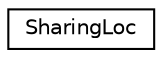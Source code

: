 digraph "Graphical Class Hierarchy"
{
  edge [fontname="Helvetica",fontsize="10",labelfontname="Helvetica",labelfontsize="10"];
  node [fontname="Helvetica",fontsize="10",shape=record];
  rankdir="LR";
  Node0 [label="SharingLoc",height=0.2,width=0.4,color="black", fillcolor="white", style="filled",URL="$struct_sharing_loc.html"];
}
